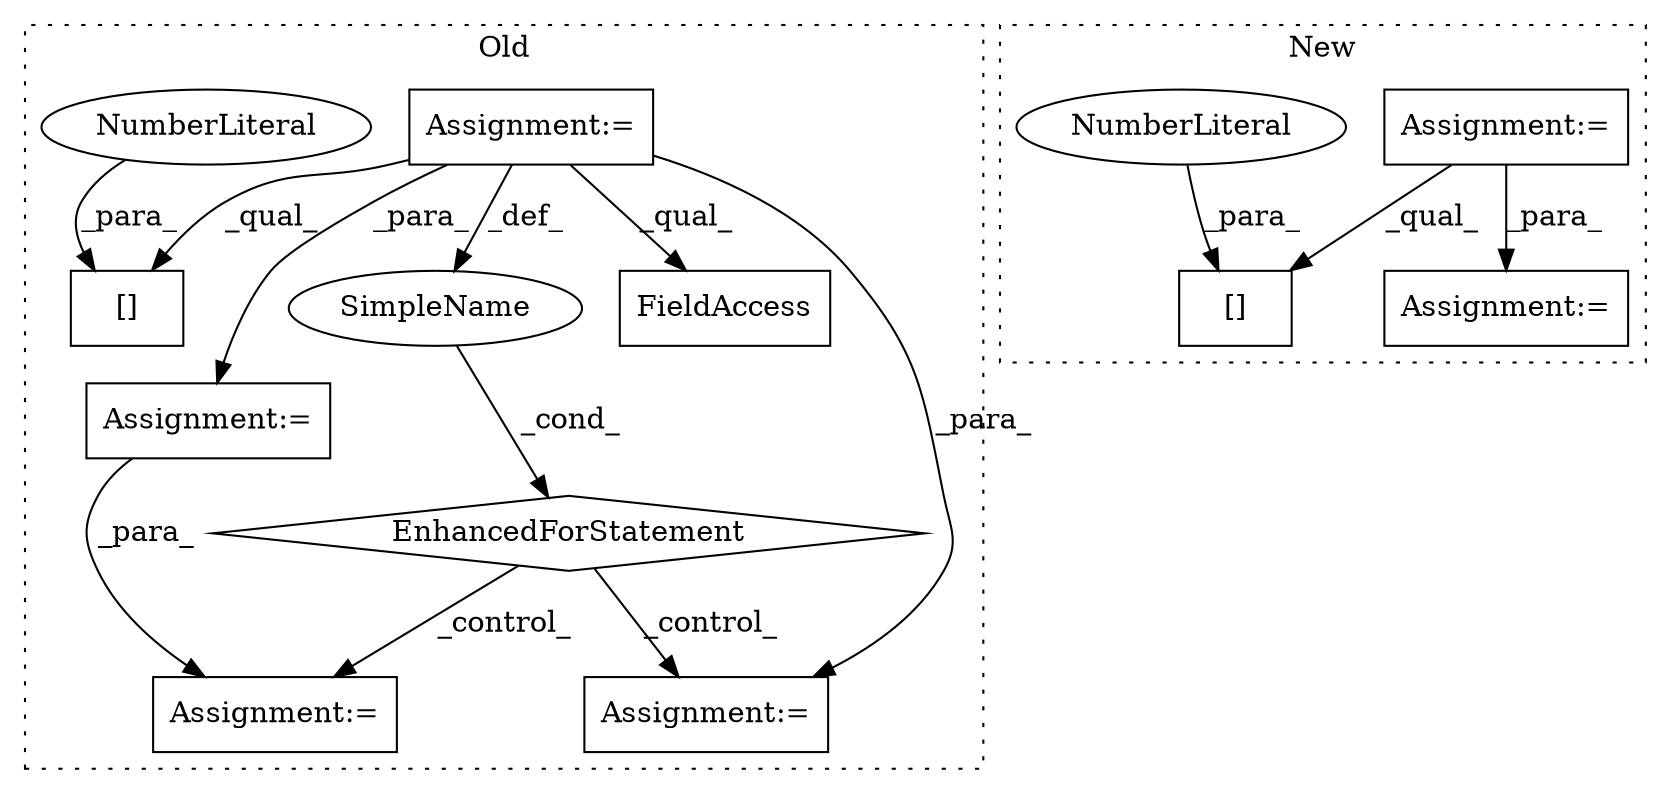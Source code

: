 digraph G {
subgraph cluster0 {
1 [label="EnhancedForStatement" a="70" s="6237,6326" l="53,2" shape="diamond"];
3 [label="Assignment:=" a="7" s="5972" l="1" shape="box"];
4 [label="Assignment:=" a="7" s="6433" l="1" shape="box"];
5 [label="SimpleName" a="42" s="6294" l="7" shape="ellipse"];
8 [label="[]" a="2" s="6194,6204" l="9,1" shape="box"];
9 [label="NumberLiteral" a="34" s="6203" l="1" shape="ellipse"];
11 [label="Assignment:=" a="7" s="6344" l="1" shape="box"];
12 [label="Assignment:=" a="7" s="6159" l="1" shape="box"];
13 [label="FieldAccess" a="22" s="6100" l="13" shape="box"];
label = "Old";
style="dotted";
}
subgraph cluster1 {
2 [label="[]" a="2" s="2572,2584" l="11,1" shape="box"];
6 [label="Assignment:=" a="7" s="2644" l="40" shape="box"];
7 [label="Assignment:=" a="7" s="2526" l="1" shape="box"];
10 [label="NumberLiteral" a="34" s="2583" l="1" shape="ellipse"];
label = "New";
style="dotted";
}
1 -> 4 [label="_control_"];
1 -> 11 [label="_control_"];
3 -> 13 [label="_qual_"];
3 -> 8 [label="_qual_"];
3 -> 11 [label="_para_"];
3 -> 12 [label="_para_"];
3 -> 5 [label="_def_"];
5 -> 1 [label="_cond_"];
6 -> 7 [label="_para_"];
6 -> 2 [label="_qual_"];
9 -> 8 [label="_para_"];
10 -> 2 [label="_para_"];
12 -> 4 [label="_para_"];
}